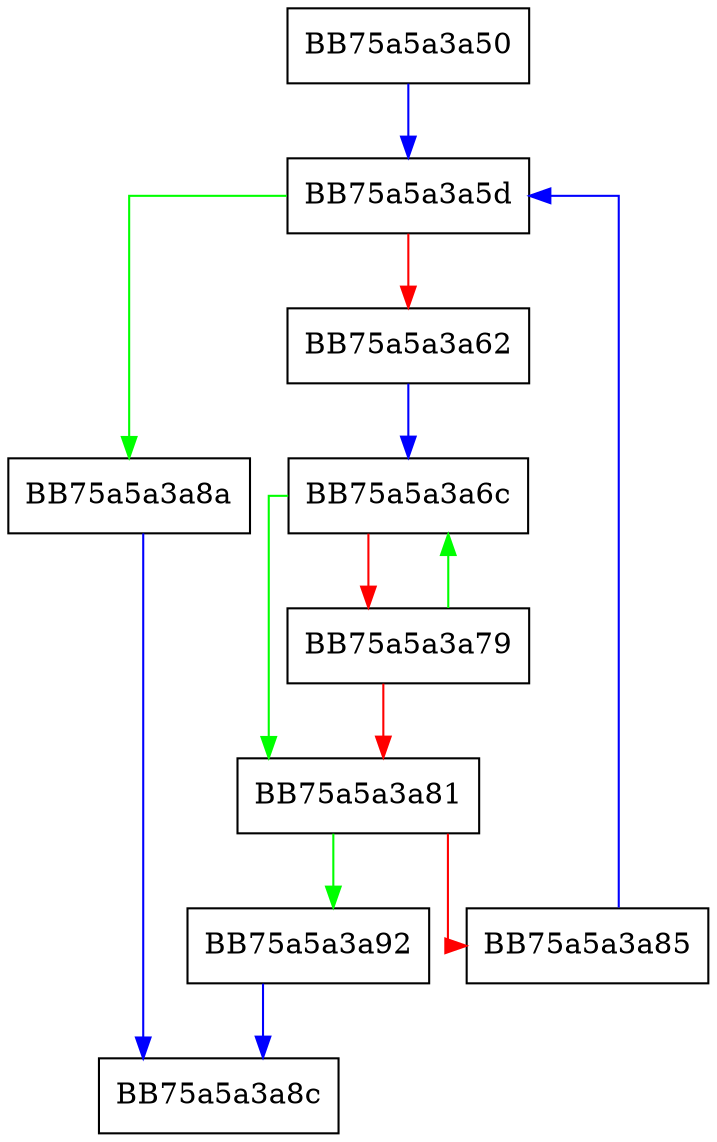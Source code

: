 digraph IsInStringList {
  node [shape="box"];
  graph [splines=ortho];
  BB75a5a3a50 -> BB75a5a3a5d [color="blue"];
  BB75a5a3a5d -> BB75a5a3a8a [color="green"];
  BB75a5a3a5d -> BB75a5a3a62 [color="red"];
  BB75a5a3a62 -> BB75a5a3a6c [color="blue"];
  BB75a5a3a6c -> BB75a5a3a81 [color="green"];
  BB75a5a3a6c -> BB75a5a3a79 [color="red"];
  BB75a5a3a79 -> BB75a5a3a6c [color="green"];
  BB75a5a3a79 -> BB75a5a3a81 [color="red"];
  BB75a5a3a81 -> BB75a5a3a92 [color="green"];
  BB75a5a3a81 -> BB75a5a3a85 [color="red"];
  BB75a5a3a85 -> BB75a5a3a5d [color="blue"];
  BB75a5a3a8a -> BB75a5a3a8c [color="blue"];
  BB75a5a3a92 -> BB75a5a3a8c [color="blue"];
}